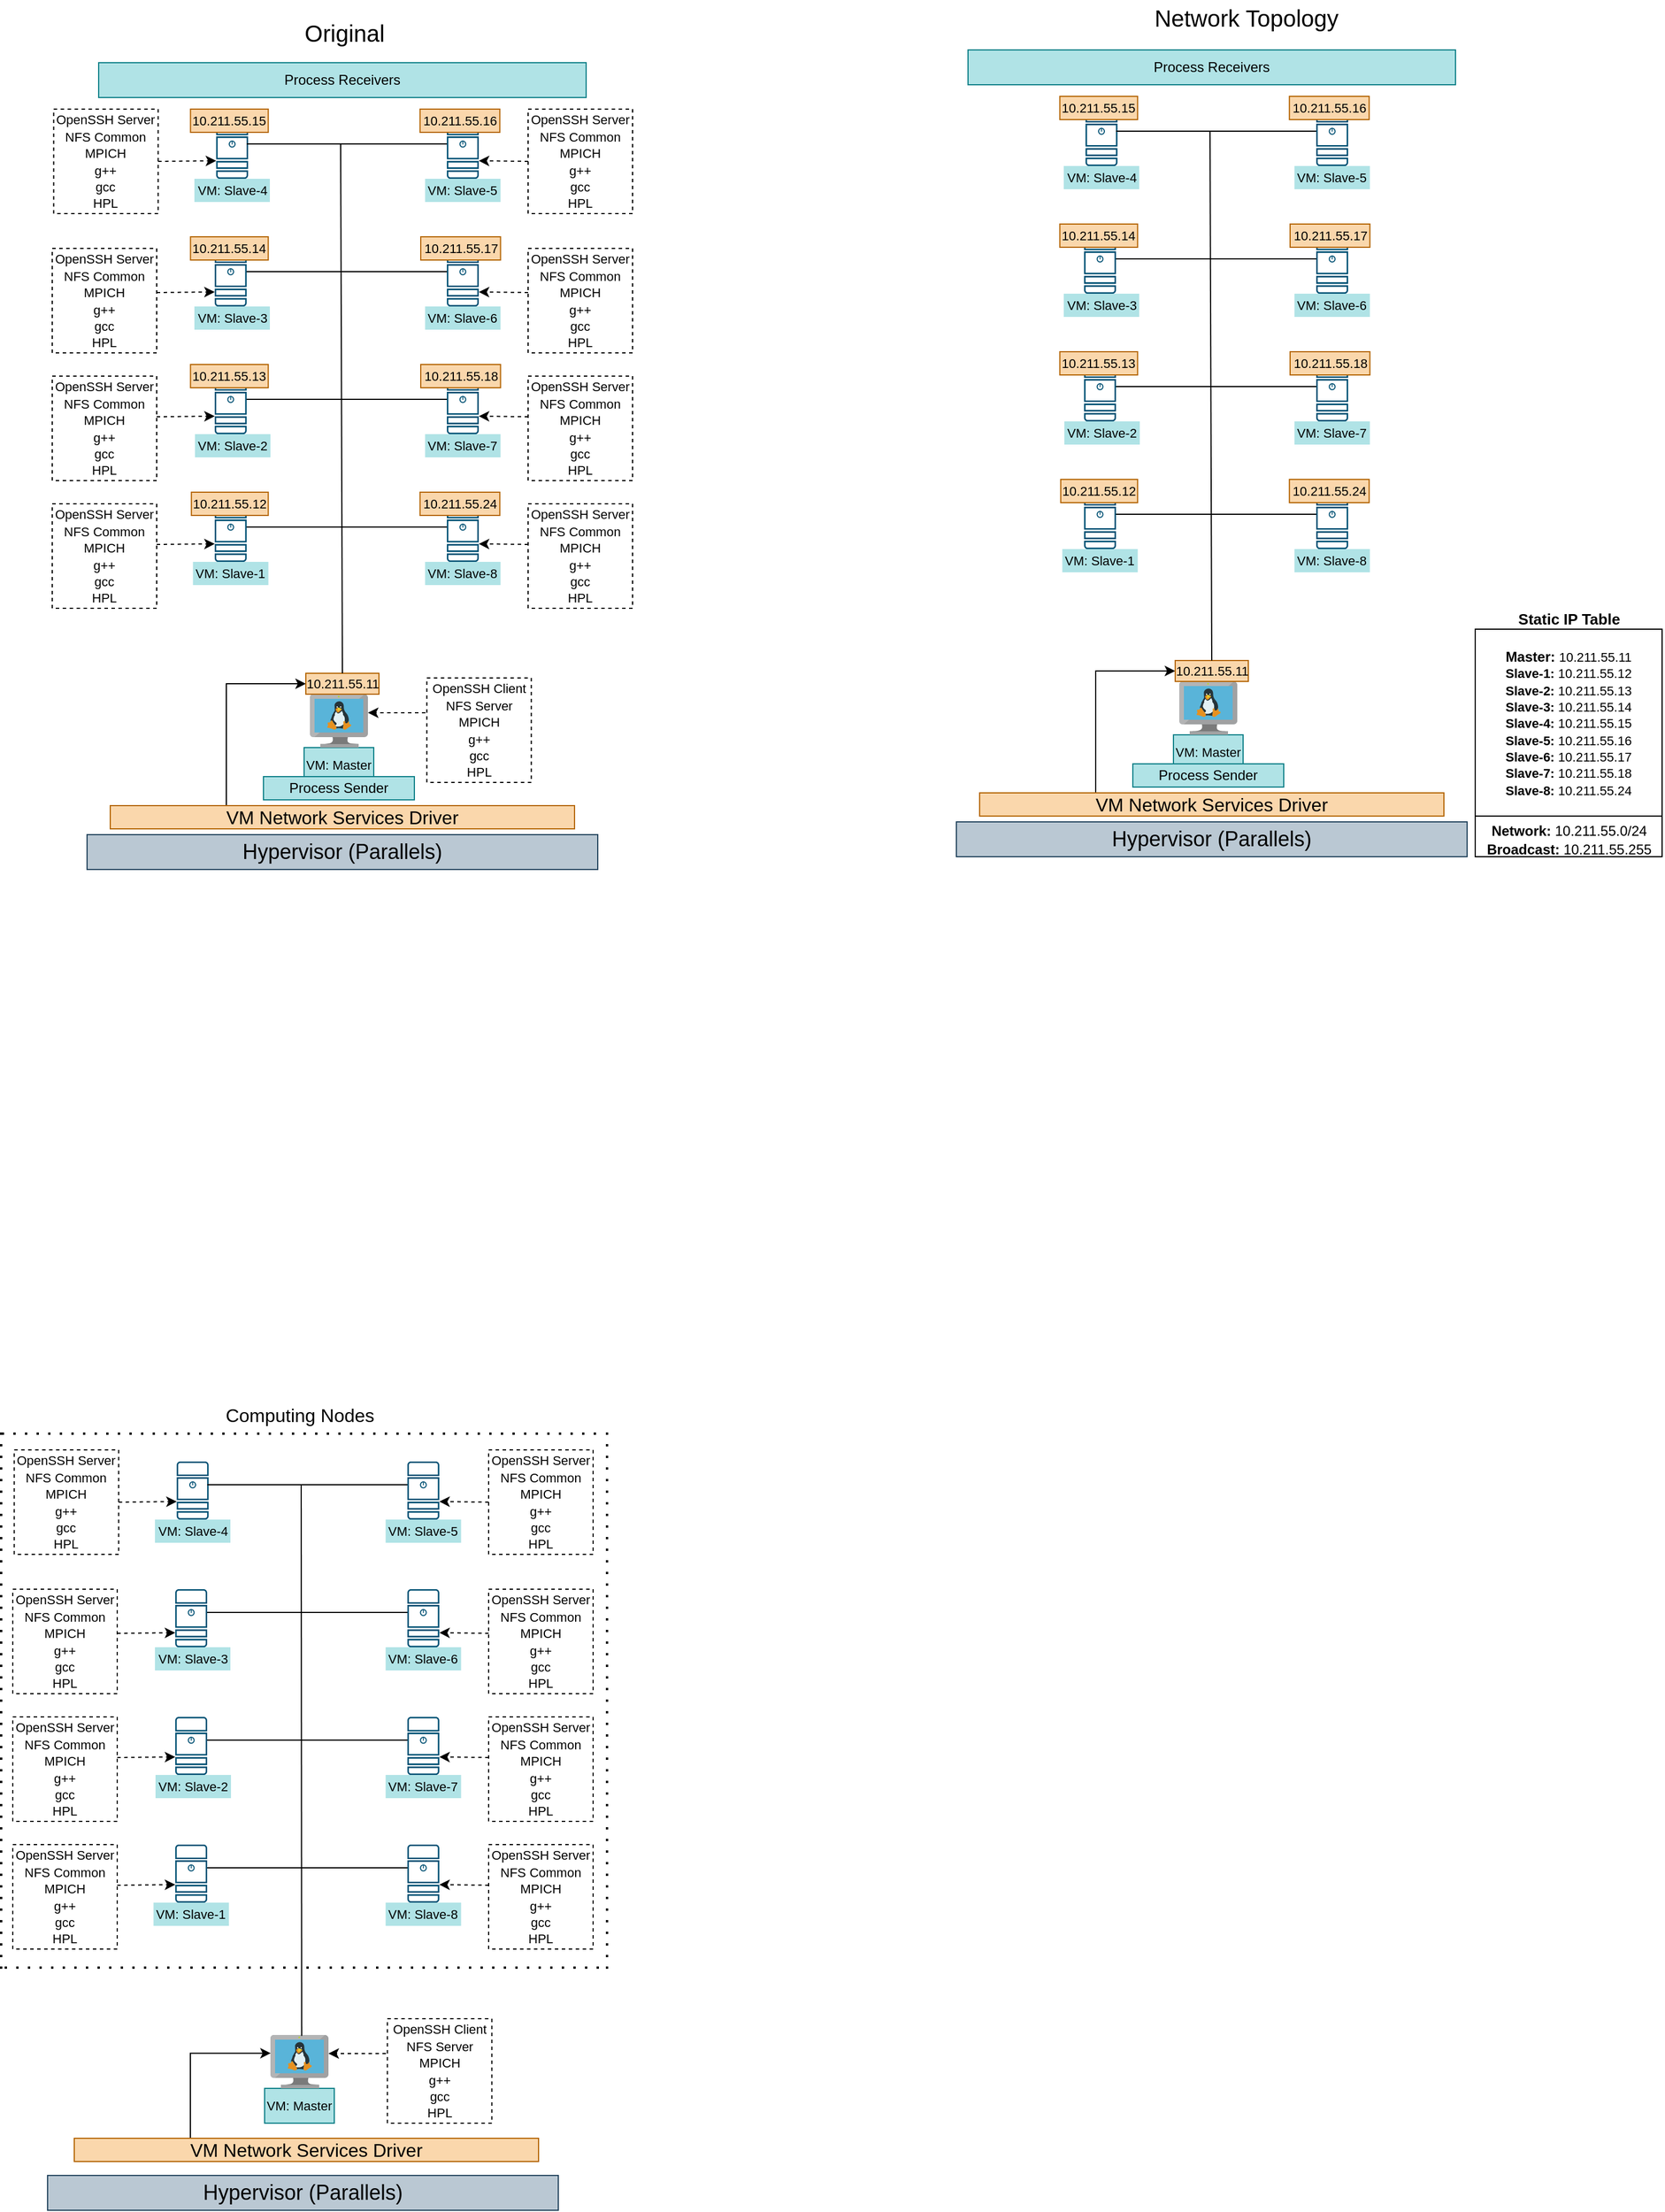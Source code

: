 <mxfile version="15.9.1" type="github">
  <diagram id="mYWKdIMTAd7vH1PwYsd7" name="Page-1">
    <mxGraphModel dx="458" dy="843" grid="0" gridSize="10" guides="1" tooltips="1" connect="1" arrows="1" fold="1" page="1" pageScale="1" pageWidth="827" pageHeight="1169" math="0" shadow="0">
      <root>
        <mxCell id="0" />
        <mxCell id="1" parent="0" />
        <mxCell id="PKGVwSyj7gQ8EyxbClpJ-2" value="" style="sketch=0;points=[[0.015,0.015,0],[0.985,0.015,0],[0.985,0.985,0],[0.015,0.985,0],[0.25,0,0],[0.5,0,0],[0.75,0,0],[1,0.25,0],[1,0.5,0],[1,0.75,0],[0.75,1,0],[0.5,1,0],[0.25,1,0],[0,0.75,0],[0,0.5,0],[0,0.25,0]];verticalLabelPosition=bottom;html=1;verticalAlign=top;aspect=fixed;align=center;pointerEvents=1;shape=mxgraph.cisco19.server;fillColor=#005073;strokeColor=none;" parent="1" vertex="1">
          <mxGeometry x="311" y="353" width="27.5" height="50" as="geometry" />
        </mxCell>
        <mxCell id="PKGVwSyj7gQ8EyxbClpJ-13" value="&lt;font style=&quot;font-size: 11px&quot;&gt;VM: Master&lt;/font&gt;" style="text;html=1;strokeColor=#0e8088;fillColor=#b0e3e6;align=center;verticalAlign=middle;whiteSpace=wrap;rounded=0;" parent="1" vertex="1">
          <mxGeometry x="388" y="673" width="60" height="30" as="geometry" />
        </mxCell>
        <mxCell id="PKGVwSyj7gQ8EyxbClpJ-15" value="&lt;font style=&quot;font-size: 11px&quot;&gt;OpenSSH Client&lt;br&gt;NFS Server&lt;br&gt;MPICH&lt;br&gt;g++&lt;br&gt;gcc&lt;br&gt;HPL&lt;br&gt;&lt;/font&gt;" style="whiteSpace=wrap;html=1;aspect=fixed;dashed=1;" parent="1" vertex="1">
          <mxGeometry x="493.75" y="613" width="90" height="90" as="geometry" />
        </mxCell>
        <mxCell id="PKGVwSyj7gQ8EyxbClpJ-16" value="&lt;font style=&quot;font-size: 11px&quot;&gt;OpenSSH Server&lt;br&gt;NFS Common&lt;br&gt;MPICH&lt;br&gt;g++&lt;br&gt;gcc&lt;br&gt;HPL&lt;br&gt;&lt;/font&gt;" style="whiteSpace=wrap;html=1;aspect=fixed;dashed=1;" parent="1" vertex="1">
          <mxGeometry x="171" y="353" width="90" height="90" as="geometry" />
        </mxCell>
        <mxCell id="PKGVwSyj7gQ8EyxbClpJ-17" value="VM: Slave-4" style="text;html=1;strokeColor=none;fillColor=#b0e3e6;align=center;verticalAlign=middle;whiteSpace=wrap;rounded=0;fontSize=11;strokeWidth=1;imageAspect=1;" parent="1" vertex="1">
          <mxGeometry x="293.5" y="183" width="65" height="20" as="geometry" />
        </mxCell>
        <mxCell id="PKGVwSyj7gQ8EyxbClpJ-18" value="" style="sketch=0;aspect=fixed;html=1;points=[];align=center;image;fontSize=12;image=img/lib/mscae/VM_Linux.svg;dashed=1;" parent="1" vertex="1">
          <mxGeometry x="393" y="627" width="50" height="46" as="geometry" />
        </mxCell>
        <mxCell id="PKGVwSyj7gQ8EyxbClpJ-32" value="" style="sketch=0;points=[[0.015,0.015,0],[0.985,0.015,0],[0.985,0.985,0],[0.015,0.985,0],[0.25,0,0],[0.5,0,0],[0.75,0,0],[1,0.25,0],[1,0.5,0],[1,0.75,0],[0.75,1,0],[0.5,1,0],[0.25,1,0],[0,0.75,0],[0,0.5,0],[0,0.25,0]];verticalLabelPosition=bottom;html=1;verticalAlign=top;aspect=fixed;align=center;pointerEvents=1;shape=mxgraph.cisco19.server;fillColor=#005073;strokeColor=none;" parent="1" vertex="1">
          <mxGeometry x="311" y="463" width="27.5" height="50" as="geometry" />
        </mxCell>
        <mxCell id="PKGVwSyj7gQ8EyxbClpJ-34" value="&lt;font style=&quot;font-size: 11px&quot;&gt;OpenSSH Server&lt;br&gt;NFS Common&lt;br&gt;MPICH&lt;br&gt;g++&lt;br&gt;gcc&lt;br&gt;HPL&lt;br&gt;&lt;/font&gt;" style="whiteSpace=wrap;html=1;aspect=fixed;dashed=1;" parent="1" vertex="1">
          <mxGeometry x="171" y="463" width="90" height="90" as="geometry" />
        </mxCell>
        <mxCell id="PKGVwSyj7gQ8EyxbClpJ-35" value="" style="sketch=0;points=[[0.015,0.015,0],[0.985,0.015,0],[0.985,0.985,0],[0.015,0.985,0],[0.25,0,0],[0.5,0,0],[0.75,0,0],[1,0.25,0],[1,0.5,0],[1,0.75,0],[0.75,1,0],[0.5,1,0],[0.25,1,0],[0,0.75,0],[0,0.5,0],[0,0.25,0]];verticalLabelPosition=bottom;html=1;verticalAlign=top;aspect=fixed;align=center;pointerEvents=1;shape=mxgraph.cisco19.server;fillColor=#005073;strokeColor=none;" parent="1" vertex="1">
          <mxGeometry x="311" y="243" width="27.5" height="50" as="geometry" />
        </mxCell>
        <mxCell id="PKGVwSyj7gQ8EyxbClpJ-37" value="&lt;font style=&quot;font-size: 11px&quot;&gt;OpenSSH Server&lt;br&gt;NFS Common&lt;br&gt;MPICH&lt;br&gt;g++&lt;br&gt;gcc&lt;br&gt;HPL&lt;br&gt;&lt;/font&gt;" style="whiteSpace=wrap;html=1;aspect=fixed;dashed=1;" parent="1" vertex="1">
          <mxGeometry x="171" y="243" width="90" height="90" as="geometry" />
        </mxCell>
        <mxCell id="PKGVwSyj7gQ8EyxbClpJ-41" value="" style="sketch=0;points=[[0.015,0.015,0],[0.985,0.015,0],[0.985,0.985,0],[0.015,0.985,0],[0.25,0,0],[0.5,0,0],[0.75,0,0],[1,0.25,0],[1,0.5,0],[1,0.75,0],[0.75,1,0],[0.5,1,0],[0.25,1,0],[0,0.75,0],[0,0.5,0],[0,0.25,0]];verticalLabelPosition=bottom;html=1;verticalAlign=top;aspect=fixed;align=center;pointerEvents=1;shape=mxgraph.cisco19.server;fillColor=#005073;strokeColor=none;" parent="1" vertex="1">
          <mxGeometry x="312.25" y="133" width="27.5" height="50" as="geometry" />
        </mxCell>
        <mxCell id="PKGVwSyj7gQ8EyxbClpJ-43" value="&lt;font style=&quot;font-size: 11px&quot;&gt;OpenSSH Server&lt;br&gt;NFS Common&lt;br&gt;MPICH&lt;br&gt;g++&lt;br&gt;gcc&lt;br&gt;HPL&lt;br&gt;&lt;/font&gt;" style="whiteSpace=wrap;html=1;aspect=fixed;dashed=1;" parent="1" vertex="1">
          <mxGeometry x="172.25" y="123" width="90" height="90" as="geometry" />
        </mxCell>
        <mxCell id="PKGVwSyj7gQ8EyxbClpJ-44" value="" style="sketch=0;points=[[0.015,0.015,0],[0.985,0.015,0],[0.985,0.985,0],[0.015,0.985,0],[0.25,0,0],[0.5,0,0],[0.75,0,0],[1,0.25,0],[1,0.5,0],[1,0.75,0],[0.75,1,0],[0.5,1,0],[0.25,1,0],[0,0.75,0],[0,0.5,0],[0,0.25,0]];verticalLabelPosition=bottom;html=1;verticalAlign=top;aspect=fixed;align=center;pointerEvents=1;shape=mxgraph.cisco19.server;fillColor=#005073;strokeColor=none;" parent="1" vertex="1">
          <mxGeometry x="511" y="133" width="27.5" height="50" as="geometry" />
        </mxCell>
        <mxCell id="PKGVwSyj7gQ8EyxbClpJ-46" value="&lt;font style=&quot;font-size: 11px&quot;&gt;OpenSSH Server&lt;br&gt;NFS Common&lt;br&gt;MPICH&lt;br&gt;g++&lt;br&gt;gcc&lt;br&gt;HPL&lt;br&gt;&lt;/font&gt;" style="whiteSpace=wrap;html=1;aspect=fixed;dashed=1;" parent="1" vertex="1">
          <mxGeometry x="581" y="123" width="90" height="90" as="geometry" />
        </mxCell>
        <mxCell id="PKGVwSyj7gQ8EyxbClpJ-49" value="&lt;font style=&quot;font-size: 18px&quot;&gt;Hypervisor (Parallels)&lt;/font&gt;" style="rounded=0;whiteSpace=wrap;html=1;fontSize=11;fillColor=#bac8d3;strokeColor=#23445d;" parent="1" vertex="1">
          <mxGeometry x="201" y="748" width="440" height="30" as="geometry" />
        </mxCell>
        <mxCell id="PKGVwSyj7gQ8EyxbClpJ-115" style="edgeStyle=orthogonalEdgeStyle;rounded=0;orthogonalLoop=1;jettySize=auto;html=1;exitX=0;exitY=0.5;exitDx=0;exitDy=0;entryX=0.25;entryY=0;entryDx=0;entryDy=0;fontSize=12;startArrow=classic;startFill=1;endArrow=none;endFill=0;" parent="1" source="PKGVwSyj7gQ8EyxbClpJ-70" target="PKGVwSyj7gQ8EyxbClpJ-50" edge="1">
          <mxGeometry relative="1" as="geometry">
            <Array as="points">
              <mxPoint x="321.5" y="618" />
            </Array>
          </mxGeometry>
        </mxCell>
        <mxCell id="PKGVwSyj7gQ8EyxbClpJ-50" value="&lt;font style=&quot;font-size: 16px&quot;&gt;VM Network Services Driver&lt;/font&gt;" style="rounded=0;whiteSpace=wrap;html=1;fontSize=18;fillColor=#fad7ac;strokeColor=#b46504;" parent="1" vertex="1">
          <mxGeometry x="221" y="723" width="400" height="20" as="geometry" />
        </mxCell>
        <mxCell id="PKGVwSyj7gQ8EyxbClpJ-54" value="" style="sketch=0;points=[[0.015,0.015,0],[0.985,0.015,0],[0.985,0.985,0],[0.015,0.985,0],[0.25,0,0],[0.5,0,0],[0.75,0,0],[1,0.25,0],[1,0.5,0],[1,0.75,0],[0.75,1,0],[0.5,1,0],[0.25,1,0],[0,0.75,0],[0,0.5,0],[0,0.25,0]];verticalLabelPosition=bottom;html=1;verticalAlign=top;aspect=fixed;align=center;pointerEvents=1;shape=mxgraph.cisco19.server;fillColor=#005073;strokeColor=none;" parent="1" vertex="1">
          <mxGeometry x="511" y="243" width="27.5" height="50" as="geometry" />
        </mxCell>
        <mxCell id="PKGVwSyj7gQ8EyxbClpJ-56" value="&lt;font style=&quot;font-size: 11px&quot;&gt;OpenSSH Server&lt;br&gt;NFS Common&lt;br&gt;MPICH&lt;br&gt;g++&lt;br&gt;gcc&lt;br&gt;HPL&lt;br&gt;&lt;/font&gt;" style="whiteSpace=wrap;html=1;aspect=fixed;dashed=1;" parent="1" vertex="1">
          <mxGeometry x="581" y="243" width="90" height="90" as="geometry" />
        </mxCell>
        <mxCell id="PKGVwSyj7gQ8EyxbClpJ-57" value="" style="sketch=0;points=[[0.015,0.015,0],[0.985,0.015,0],[0.985,0.985,0],[0.015,0.985,0],[0.25,0,0],[0.5,0,0],[0.75,0,0],[1,0.25,0],[1,0.5,0],[1,0.75,0],[0.75,1,0],[0.5,1,0],[0.25,1,0],[0,0.75,0],[0,0.5,0],[0,0.25,0]];verticalLabelPosition=bottom;html=1;verticalAlign=top;aspect=fixed;align=center;pointerEvents=1;shape=mxgraph.cisco19.server;fillColor=#005073;strokeColor=none;" parent="1" vertex="1">
          <mxGeometry x="511" y="353" width="27.5" height="50" as="geometry" />
        </mxCell>
        <mxCell id="PKGVwSyj7gQ8EyxbClpJ-59" value="&lt;font style=&quot;font-size: 11px&quot;&gt;OpenSSH Server&lt;br&gt;NFS Common&lt;br&gt;MPICH&lt;br&gt;g++&lt;br&gt;gcc&lt;br&gt;HPL&lt;br&gt;&lt;/font&gt;" style="whiteSpace=wrap;html=1;aspect=fixed;dashed=1;" parent="1" vertex="1">
          <mxGeometry x="581" y="353" width="90" height="90" as="geometry" />
        </mxCell>
        <mxCell id="PKGVwSyj7gQ8EyxbClpJ-60" value="" style="sketch=0;points=[[0.015,0.015,0],[0.985,0.015,0],[0.985,0.985,0],[0.015,0.985,0],[0.25,0,0],[0.5,0,0],[0.75,0,0],[1,0.25,0],[1,0.5,0],[1,0.75,0],[0.75,1,0],[0.5,1,0],[0.25,1,0],[0,0.75,0],[0,0.5,0],[0,0.25,0]];verticalLabelPosition=bottom;html=1;verticalAlign=top;aspect=fixed;align=center;pointerEvents=1;shape=mxgraph.cisco19.server;fillColor=#005073;strokeColor=none;" parent="1" vertex="1">
          <mxGeometry x="511" y="463" width="27.5" height="50" as="geometry" />
        </mxCell>
        <mxCell id="PKGVwSyj7gQ8EyxbClpJ-62" value="&lt;font style=&quot;font-size: 11px&quot;&gt;OpenSSH Server&lt;br&gt;NFS Common&lt;br&gt;MPICH&lt;br&gt;g++&lt;br&gt;gcc&lt;br&gt;HPL&lt;br&gt;&lt;/font&gt;" style="whiteSpace=wrap;html=1;aspect=fixed;dashed=1;" parent="1" vertex="1">
          <mxGeometry x="581" y="463" width="90" height="90" as="geometry" />
        </mxCell>
        <mxCell id="PKGVwSyj7gQ8EyxbClpJ-63" value="VM: Slave-3" style="text;html=1;strokeColor=none;fillColor=#b0e3e6;align=center;verticalAlign=middle;whiteSpace=wrap;rounded=0;fontSize=11;" parent="1" vertex="1">
          <mxGeometry x="293.5" y="293" width="65" height="20" as="geometry" />
        </mxCell>
        <mxCell id="PKGVwSyj7gQ8EyxbClpJ-64" value="VM: Slave-2" style="text;html=1;strokeColor=none;fillColor=#b0e3e6;align=center;verticalAlign=middle;whiteSpace=wrap;rounded=0;dashed=1;fontSize=11;" parent="1" vertex="1">
          <mxGeometry x="294" y="403" width="65" height="20" as="geometry" />
        </mxCell>
        <mxCell id="PKGVwSyj7gQ8EyxbClpJ-65" value="VM: Slave-1" style="text;html=1;strokeColor=none;fillColor=#b0e3e6;align=center;verticalAlign=middle;whiteSpace=wrap;rounded=0;dashed=1;fontSize=11;" parent="1" vertex="1">
          <mxGeometry x="292.25" y="513" width="65" height="20" as="geometry" />
        </mxCell>
        <mxCell id="PKGVwSyj7gQ8EyxbClpJ-66" value="VM: Slave-5" style="text;html=1;strokeColor=none;fillColor=#b0e3e6;align=center;verticalAlign=middle;whiteSpace=wrap;rounded=0;dashed=1;fontSize=11;" parent="1" vertex="1">
          <mxGeometry x="492.25" y="183" width="65" height="20" as="geometry" />
        </mxCell>
        <mxCell id="PKGVwSyj7gQ8EyxbClpJ-67" value="VM: Slave-6" style="text;html=1;strokeColor=none;fillColor=#b0e3e6;align=center;verticalAlign=middle;whiteSpace=wrap;rounded=0;dashed=1;fontSize=11;" parent="1" vertex="1">
          <mxGeometry x="492.25" y="293" width="65" height="20" as="geometry" />
        </mxCell>
        <mxCell id="PKGVwSyj7gQ8EyxbClpJ-68" value="VM: Slave-7" style="text;html=1;strokeColor=none;fillColor=#b0e3e6;align=center;verticalAlign=middle;whiteSpace=wrap;rounded=0;dashed=1;fontSize=11;" parent="1" vertex="1">
          <mxGeometry x="492.25" y="403" width="65" height="20" as="geometry" />
        </mxCell>
        <mxCell id="PKGVwSyj7gQ8EyxbClpJ-69" value="VM: Slave-8" style="text;html=1;strokeColor=none;fillColor=#b0e3e6;align=center;verticalAlign=middle;whiteSpace=wrap;rounded=0;dashed=1;fontSize=11;" parent="1" vertex="1">
          <mxGeometry x="492.25" y="513" width="65" height="20" as="geometry" />
        </mxCell>
        <mxCell id="PKGVwSyj7gQ8EyxbClpJ-70" value="10.211.55.11" style="text;html=1;strokeColor=#b46504;fillColor=#fad7ac;align=center;verticalAlign=middle;whiteSpace=wrap;rounded=0;fontSize=11;" parent="1" vertex="1">
          <mxGeometry x="389.5" y="609" width="63" height="18" as="geometry" />
        </mxCell>
        <mxCell id="PKGVwSyj7gQ8EyxbClpJ-72" value="10.211.55.12" style="text;html=1;strokeColor=#b46504;fillColor=#fad7ac;align=center;verticalAlign=middle;whiteSpace=wrap;rounded=0;fontSize=11;" parent="1" vertex="1">
          <mxGeometry x="290.88" y="453" width="66.25" height="20" as="geometry" />
        </mxCell>
        <mxCell id="PKGVwSyj7gQ8EyxbClpJ-73" value="10.211.55.13" style="text;html=1;strokeColor=#b46504;fillColor=#fad7ac;align=center;verticalAlign=middle;whiteSpace=wrap;rounded=0;fontSize=11;" parent="1" vertex="1">
          <mxGeometry x="290.13" y="343" width="67" height="20" as="geometry" />
        </mxCell>
        <mxCell id="PKGVwSyj7gQ8EyxbClpJ-74" value="10.211.55.14" style="text;html=1;strokeColor=#b46504;fillColor=#fad7ac;align=center;verticalAlign=middle;whiteSpace=wrap;rounded=0;fontSize=11;" parent="1" vertex="1">
          <mxGeometry x="290.13" y="233" width="67" height="20" as="geometry" />
        </mxCell>
        <mxCell id="PKGVwSyj7gQ8EyxbClpJ-75" value="10.211.55.15" style="text;html=1;strokeColor=#b46504;fillColor=#fad7ac;align=center;verticalAlign=middle;whiteSpace=wrap;rounded=0;fontSize=11;" parent="1" vertex="1">
          <mxGeometry x="290.13" y="123" width="67" height="20" as="geometry" />
        </mxCell>
        <mxCell id="PKGVwSyj7gQ8EyxbClpJ-76" value="10.211.55.16" style="text;html=1;strokeColor=#b46504;fillColor=#fad7ac;align=center;verticalAlign=middle;whiteSpace=wrap;rounded=0;fontSize=11;" parent="1" vertex="1">
          <mxGeometry x="487.88" y="123" width="68.75" height="20" as="geometry" />
        </mxCell>
        <mxCell id="PKGVwSyj7gQ8EyxbClpJ-77" value="10.211.55.17" style="text;html=1;strokeColor=#b46504;fillColor=#fad7ac;align=center;verticalAlign=middle;whiteSpace=wrap;rounded=0;fontSize=11;" parent="1" vertex="1">
          <mxGeometry x="488.5" y="233" width="68.75" height="20" as="geometry" />
        </mxCell>
        <mxCell id="PKGVwSyj7gQ8EyxbClpJ-78" value="10.211.55.18" style="text;html=1;strokeColor=#b46504;fillColor=#fad7ac;align=center;verticalAlign=middle;whiteSpace=wrap;rounded=0;fontSize=11;" parent="1" vertex="1">
          <mxGeometry x="488.5" y="343" width="68.75" height="20" as="geometry" />
        </mxCell>
        <mxCell id="PKGVwSyj7gQ8EyxbClpJ-79" value="10.211.55.24" style="text;html=1;strokeColor=#b46504;fillColor=#fad7ac;align=center;verticalAlign=middle;whiteSpace=wrap;rounded=0;fontSize=11;" parent="1" vertex="1">
          <mxGeometry x="487.88" y="453" width="68.75" height="20" as="geometry" />
        </mxCell>
        <mxCell id="PKGVwSyj7gQ8EyxbClpJ-80" value="" style="endArrow=none;html=1;rounded=0;fontSize=11;exitX=0.5;exitY=0;exitDx=0;exitDy=0;" parent="1" source="PKGVwSyj7gQ8EyxbClpJ-70" edge="1">
          <mxGeometry width="50" height="50" relative="1" as="geometry">
            <mxPoint x="419.5" y="603" as="sourcePoint" />
            <mxPoint x="419.5" y="153" as="targetPoint" />
          </mxGeometry>
        </mxCell>
        <mxCell id="PKGVwSyj7gQ8EyxbClpJ-83" style="edgeStyle=orthogonalEdgeStyle;rounded=0;orthogonalLoop=1;jettySize=auto;html=1;exitX=0;exitY=0.5;exitDx=0;exitDy=0;exitPerimeter=0;fontSize=11;entryX=1;entryY=0.5;entryDx=0;entryDy=0;entryPerimeter=0;endArrow=none;endFill=0;" parent="1" edge="1">
          <mxGeometry relative="1" as="geometry">
            <mxPoint x="338.5" y="263" as="targetPoint" />
            <mxPoint x="511" y="263" as="sourcePoint" />
          </mxGeometry>
        </mxCell>
        <mxCell id="PKGVwSyj7gQ8EyxbClpJ-84" style="edgeStyle=orthogonalEdgeStyle;rounded=0;orthogonalLoop=1;jettySize=auto;html=1;exitX=0;exitY=0.5;exitDx=0;exitDy=0;exitPerimeter=0;fontSize=11;entryX=1;entryY=0.5;entryDx=0;entryDy=0;entryPerimeter=0;endArrow=none;endFill=0;" parent="1" edge="1">
          <mxGeometry relative="1" as="geometry">
            <mxPoint x="338.5" y="153" as="targetPoint" />
            <mxPoint x="511" y="153" as="sourcePoint" />
          </mxGeometry>
        </mxCell>
        <mxCell id="PKGVwSyj7gQ8EyxbClpJ-85" style="edgeStyle=orthogonalEdgeStyle;rounded=0;orthogonalLoop=1;jettySize=auto;html=1;exitX=0;exitY=0.5;exitDx=0;exitDy=0;exitPerimeter=0;fontSize=11;entryX=1;entryY=0.5;entryDx=0;entryDy=0;entryPerimeter=0;endArrow=none;endFill=0;" parent="1" edge="1">
          <mxGeometry relative="1" as="geometry">
            <mxPoint x="338.5" y="373" as="targetPoint" />
            <mxPoint x="511" y="373" as="sourcePoint" />
          </mxGeometry>
        </mxCell>
        <mxCell id="PKGVwSyj7gQ8EyxbClpJ-86" style="edgeStyle=orthogonalEdgeStyle;rounded=0;orthogonalLoop=1;jettySize=auto;html=1;exitX=0;exitY=0.5;exitDx=0;exitDy=0;exitPerimeter=0;fontSize=11;entryX=1;entryY=0.5;entryDx=0;entryDy=0;entryPerimeter=0;endArrow=none;endFill=0;" parent="1" edge="1">
          <mxGeometry relative="1" as="geometry">
            <mxPoint x="338.5" y="483" as="targetPoint" />
            <mxPoint x="511" y="483" as="sourcePoint" />
          </mxGeometry>
        </mxCell>
        <mxCell id="PKGVwSyj7gQ8EyxbClpJ-88" value="&lt;font style=&quot;font-size: 12px&quot;&gt;Process Receivers&lt;/font&gt;" style="rounded=0;whiteSpace=wrap;html=1;fontSize=11;fillColor=#b0e3e6;strokeColor=#0e8088;" parent="1" vertex="1">
          <mxGeometry x="211" y="83" width="420" height="30" as="geometry" />
        </mxCell>
        <mxCell id="PKGVwSyj7gQ8EyxbClpJ-96" value="" style="endArrow=classic;html=1;rounded=0;fontSize=12;entryX=0;entryY=0.75;entryDx=0;entryDy=0;entryPerimeter=0;dashed=1;" parent="1" target="PKGVwSyj7gQ8EyxbClpJ-35" edge="1">
          <mxGeometry width="50" height="50" relative="1" as="geometry">
            <mxPoint x="261" y="281" as="sourcePoint" />
            <mxPoint x="278" y="253" as="targetPoint" />
          </mxGeometry>
        </mxCell>
        <mxCell id="PKGVwSyj7gQ8EyxbClpJ-98" value="" style="endArrow=classic;html=1;rounded=0;fontSize=12;entryX=0;entryY=0.75;entryDx=0;entryDy=0;entryPerimeter=0;dashed=1;" parent="1" edge="1">
          <mxGeometry width="50" height="50" relative="1" as="geometry">
            <mxPoint x="262.25" y="168" as="sourcePoint" />
            <mxPoint x="312.25" y="167.5" as="targetPoint" />
          </mxGeometry>
        </mxCell>
        <mxCell id="PKGVwSyj7gQ8EyxbClpJ-99" value="" style="endArrow=classic;html=1;rounded=0;fontSize=12;entryX=0;entryY=0.75;entryDx=0;entryDy=0;entryPerimeter=0;dashed=1;" parent="1" edge="1">
          <mxGeometry width="50" height="50" relative="1" as="geometry">
            <mxPoint x="261" y="388" as="sourcePoint" />
            <mxPoint x="311" y="387.5" as="targetPoint" />
          </mxGeometry>
        </mxCell>
        <mxCell id="PKGVwSyj7gQ8EyxbClpJ-101" value="" style="endArrow=classic;html=1;rounded=0;fontSize=12;entryX=0;entryY=0.75;entryDx=0;entryDy=0;entryPerimeter=0;dashed=1;" parent="1" edge="1">
          <mxGeometry width="50" height="50" relative="1" as="geometry">
            <mxPoint x="261" y="498" as="sourcePoint" />
            <mxPoint x="311" y="497.5" as="targetPoint" />
          </mxGeometry>
        </mxCell>
        <mxCell id="PKGVwSyj7gQ8EyxbClpJ-102" value="" style="endArrow=classic;html=1;rounded=0;fontSize=12;entryX=0;entryY=0.75;entryDx=0;entryDy=0;entryPerimeter=0;dashed=1;" parent="1" edge="1">
          <mxGeometry width="50" height="50" relative="1" as="geometry">
            <mxPoint x="581" y="168" as="sourcePoint" />
            <mxPoint x="538.5" y="167.5" as="targetPoint" />
          </mxGeometry>
        </mxCell>
        <mxCell id="PKGVwSyj7gQ8EyxbClpJ-105" value="" style="endArrow=classic;html=1;rounded=0;fontSize=12;entryX=1;entryY=0.75;entryDx=0;entryDy=0;entryPerimeter=0;dashed=1;" parent="1" target="PKGVwSyj7gQ8EyxbClpJ-54" edge="1">
          <mxGeometry width="50" height="50" relative="1" as="geometry">
            <mxPoint x="581" y="281" as="sourcePoint" />
            <mxPoint x="548.5" y="177.5" as="targetPoint" />
          </mxGeometry>
        </mxCell>
        <mxCell id="PKGVwSyj7gQ8EyxbClpJ-108" value="" style="endArrow=classic;html=1;rounded=0;fontSize=12;entryX=1;entryY=0.75;entryDx=0;entryDy=0;entryPerimeter=0;dashed=1;" parent="1" edge="1">
          <mxGeometry width="50" height="50" relative="1" as="geometry">
            <mxPoint x="581" y="388" as="sourcePoint" />
            <mxPoint x="538.5" y="387.5" as="targetPoint" />
          </mxGeometry>
        </mxCell>
        <mxCell id="PKGVwSyj7gQ8EyxbClpJ-109" value="" style="endArrow=classic;html=1;rounded=0;fontSize=12;entryX=1;entryY=0.75;entryDx=0;entryDy=0;entryPerimeter=0;dashed=1;" parent="1" edge="1">
          <mxGeometry width="50" height="50" relative="1" as="geometry">
            <mxPoint x="581" y="498" as="sourcePoint" />
            <mxPoint x="538.5" y="497.5" as="targetPoint" />
          </mxGeometry>
        </mxCell>
        <mxCell id="PKGVwSyj7gQ8EyxbClpJ-110" value="&lt;font style=&quot;font-size: 12px&quot;&gt;Process Sender&lt;/font&gt;" style="rounded=0;whiteSpace=wrap;html=1;fontSize=11;fillColor=#b0e3e6;strokeColor=#0e8088;" parent="1" vertex="1">
          <mxGeometry x="353" y="698" width="130" height="20" as="geometry" />
        </mxCell>
        <mxCell id="PKGVwSyj7gQ8EyxbClpJ-113" value="" style="endArrow=classic;html=1;rounded=0;fontSize=12;entryX=1;entryY=0.75;entryDx=0;entryDy=0;entryPerimeter=0;dashed=1;" parent="1" edge="1">
          <mxGeometry width="50" height="50" relative="1" as="geometry">
            <mxPoint x="492.5" y="643" as="sourcePoint" />
            <mxPoint x="443" y="643" as="targetPoint" />
          </mxGeometry>
        </mxCell>
        <mxCell id="Xn8g_Ys3vnMSY6wlExlU-1" value="" style="sketch=0;points=[[0.015,0.015,0],[0.985,0.015,0],[0.985,0.985,0],[0.015,0.985,0],[0.25,0,0],[0.5,0,0],[0.75,0,0],[1,0.25,0],[1,0.5,0],[1,0.75,0],[0.75,1,0],[0.5,1,0],[0.25,1,0],[0,0.75,0],[0,0.5,0],[0,0.25,0]];verticalLabelPosition=bottom;html=1;verticalAlign=top;aspect=fixed;align=center;pointerEvents=1;shape=mxgraph.cisco19.server;fillColor=#005073;strokeColor=none;" vertex="1" parent="1">
          <mxGeometry x="1060" y="342" width="27.5" height="50" as="geometry" />
        </mxCell>
        <mxCell id="Xn8g_Ys3vnMSY6wlExlU-2" value="&lt;font style=&quot;font-size: 11px&quot;&gt;VM: Master&lt;/font&gt;" style="text;html=1;strokeColor=#0e8088;fillColor=#b0e3e6;align=center;verticalAlign=middle;whiteSpace=wrap;rounded=0;" vertex="1" parent="1">
          <mxGeometry x="1137" y="662" width="60" height="30" as="geometry" />
        </mxCell>
        <mxCell id="Xn8g_Ys3vnMSY6wlExlU-5" value="VM: Slave-4" style="text;html=1;strokeColor=none;fillColor=#b0e3e6;align=center;verticalAlign=middle;whiteSpace=wrap;rounded=0;fontSize=11;strokeWidth=1;imageAspect=1;" vertex="1" parent="1">
          <mxGeometry x="1042.5" y="172" width="65" height="20" as="geometry" />
        </mxCell>
        <mxCell id="Xn8g_Ys3vnMSY6wlExlU-6" value="" style="sketch=0;aspect=fixed;html=1;points=[];align=center;image;fontSize=12;image=img/lib/mscae/VM_Linux.svg;dashed=1;" vertex="1" parent="1">
          <mxGeometry x="1142" y="616" width="50" height="46" as="geometry" />
        </mxCell>
        <mxCell id="Xn8g_Ys3vnMSY6wlExlU-7" value="" style="sketch=0;points=[[0.015,0.015,0],[0.985,0.015,0],[0.985,0.985,0],[0.015,0.985,0],[0.25,0,0],[0.5,0,0],[0.75,0,0],[1,0.25,0],[1,0.5,0],[1,0.75,0],[0.75,1,0],[0.5,1,0],[0.25,1,0],[0,0.75,0],[0,0.5,0],[0,0.25,0]];verticalLabelPosition=bottom;html=1;verticalAlign=top;aspect=fixed;align=center;pointerEvents=1;shape=mxgraph.cisco19.server;fillColor=#005073;strokeColor=none;" vertex="1" parent="1">
          <mxGeometry x="1060" y="452" width="27.5" height="50" as="geometry" />
        </mxCell>
        <mxCell id="Xn8g_Ys3vnMSY6wlExlU-9" value="" style="sketch=0;points=[[0.015,0.015,0],[0.985,0.015,0],[0.985,0.985,0],[0.015,0.985,0],[0.25,0,0],[0.5,0,0],[0.75,0,0],[1,0.25,0],[1,0.5,0],[1,0.75,0],[0.75,1,0],[0.5,1,0],[0.25,1,0],[0,0.75,0],[0,0.5,0],[0,0.25,0]];verticalLabelPosition=bottom;html=1;verticalAlign=top;aspect=fixed;align=center;pointerEvents=1;shape=mxgraph.cisco19.server;fillColor=#005073;strokeColor=none;" vertex="1" parent="1">
          <mxGeometry x="1060" y="232" width="27.5" height="50" as="geometry" />
        </mxCell>
        <mxCell id="Xn8g_Ys3vnMSY6wlExlU-11" value="" style="sketch=0;points=[[0.015,0.015,0],[0.985,0.015,0],[0.985,0.985,0],[0.015,0.985,0],[0.25,0,0],[0.5,0,0],[0.75,0,0],[1,0.25,0],[1,0.5,0],[1,0.75,0],[0.75,1,0],[0.5,1,0],[0.25,1,0],[0,0.75,0],[0,0.5,0],[0,0.25,0]];verticalLabelPosition=bottom;html=1;verticalAlign=top;aspect=fixed;align=center;pointerEvents=1;shape=mxgraph.cisco19.server;fillColor=#005073;strokeColor=none;" vertex="1" parent="1">
          <mxGeometry x="1061.25" y="122" width="27.5" height="50" as="geometry" />
        </mxCell>
        <mxCell id="Xn8g_Ys3vnMSY6wlExlU-13" value="" style="sketch=0;points=[[0.015,0.015,0],[0.985,0.015,0],[0.985,0.985,0],[0.015,0.985,0],[0.25,0,0],[0.5,0,0],[0.75,0,0],[1,0.25,0],[1,0.5,0],[1,0.75,0],[0.75,1,0],[0.5,1,0],[0.25,1,0],[0,0.75,0],[0,0.5,0],[0,0.25,0]];verticalLabelPosition=bottom;html=1;verticalAlign=top;aspect=fixed;align=center;pointerEvents=1;shape=mxgraph.cisco19.server;fillColor=#005073;strokeColor=none;" vertex="1" parent="1">
          <mxGeometry x="1260" y="122" width="27.5" height="50" as="geometry" />
        </mxCell>
        <mxCell id="Xn8g_Ys3vnMSY6wlExlU-15" value="&lt;font style=&quot;font-size: 18px&quot;&gt;Hypervisor (Parallels)&lt;/font&gt;" style="rounded=0;whiteSpace=wrap;html=1;fontSize=11;fillColor=#bac8d3;strokeColor=#23445d;" vertex="1" parent="1">
          <mxGeometry x="950" y="737" width="440" height="30" as="geometry" />
        </mxCell>
        <mxCell id="Xn8g_Ys3vnMSY6wlExlU-16" style="edgeStyle=orthogonalEdgeStyle;rounded=0;orthogonalLoop=1;jettySize=auto;html=1;exitX=0;exitY=0.5;exitDx=0;exitDy=0;entryX=0.25;entryY=0;entryDx=0;entryDy=0;fontSize=12;startArrow=classic;startFill=1;endArrow=none;endFill=0;" edge="1" parent="1" source="Xn8g_Ys3vnMSY6wlExlU-31" target="Xn8g_Ys3vnMSY6wlExlU-17">
          <mxGeometry relative="1" as="geometry">
            <Array as="points">
              <mxPoint x="1070.5" y="607" />
            </Array>
          </mxGeometry>
        </mxCell>
        <mxCell id="Xn8g_Ys3vnMSY6wlExlU-17" value="&lt;font style=&quot;font-size: 16px&quot;&gt;VM Network Services Driver&lt;/font&gt;" style="rounded=0;whiteSpace=wrap;html=1;fontSize=18;fillColor=#fad7ac;strokeColor=#b46504;" vertex="1" parent="1">
          <mxGeometry x="970" y="712" width="400" height="20" as="geometry" />
        </mxCell>
        <mxCell id="Xn8g_Ys3vnMSY6wlExlU-18" value="" style="sketch=0;points=[[0.015,0.015,0],[0.985,0.015,0],[0.985,0.985,0],[0.015,0.985,0],[0.25,0,0],[0.5,0,0],[0.75,0,0],[1,0.25,0],[1,0.5,0],[1,0.75,0],[0.75,1,0],[0.5,1,0],[0.25,1,0],[0,0.75,0],[0,0.5,0],[0,0.25,0]];verticalLabelPosition=bottom;html=1;verticalAlign=top;aspect=fixed;align=center;pointerEvents=1;shape=mxgraph.cisco19.server;fillColor=#005073;strokeColor=none;" vertex="1" parent="1">
          <mxGeometry x="1260" y="232" width="27.5" height="50" as="geometry" />
        </mxCell>
        <mxCell id="Xn8g_Ys3vnMSY6wlExlU-20" value="" style="sketch=0;points=[[0.015,0.015,0],[0.985,0.015,0],[0.985,0.985,0],[0.015,0.985,0],[0.25,0,0],[0.5,0,0],[0.75,0,0],[1,0.25,0],[1,0.5,0],[1,0.75,0],[0.75,1,0],[0.5,1,0],[0.25,1,0],[0,0.75,0],[0,0.5,0],[0,0.25,0]];verticalLabelPosition=bottom;html=1;verticalAlign=top;aspect=fixed;align=center;pointerEvents=1;shape=mxgraph.cisco19.server;fillColor=#005073;strokeColor=none;" vertex="1" parent="1">
          <mxGeometry x="1260" y="342" width="27.5" height="50" as="geometry" />
        </mxCell>
        <mxCell id="Xn8g_Ys3vnMSY6wlExlU-22" value="" style="sketch=0;points=[[0.015,0.015,0],[0.985,0.015,0],[0.985,0.985,0],[0.015,0.985,0],[0.25,0,0],[0.5,0,0],[0.75,0,0],[1,0.25,0],[1,0.5,0],[1,0.75,0],[0.75,1,0],[0.5,1,0],[0.25,1,0],[0,0.75,0],[0,0.5,0],[0,0.25,0]];verticalLabelPosition=bottom;html=1;verticalAlign=top;aspect=fixed;align=center;pointerEvents=1;shape=mxgraph.cisco19.server;fillColor=#005073;strokeColor=none;" vertex="1" parent="1">
          <mxGeometry x="1260" y="452" width="27.5" height="50" as="geometry" />
        </mxCell>
        <mxCell id="Xn8g_Ys3vnMSY6wlExlU-24" value="VM: Slave-3" style="text;html=1;strokeColor=none;fillColor=#b0e3e6;align=center;verticalAlign=middle;whiteSpace=wrap;rounded=0;fontSize=11;" vertex="1" parent="1">
          <mxGeometry x="1042.5" y="282" width="65" height="20" as="geometry" />
        </mxCell>
        <mxCell id="Xn8g_Ys3vnMSY6wlExlU-25" value="VM: Slave-2" style="text;html=1;strokeColor=none;fillColor=#b0e3e6;align=center;verticalAlign=middle;whiteSpace=wrap;rounded=0;dashed=1;fontSize=11;" vertex="1" parent="1">
          <mxGeometry x="1043" y="392" width="65" height="20" as="geometry" />
        </mxCell>
        <mxCell id="Xn8g_Ys3vnMSY6wlExlU-26" value="VM: Slave-1" style="text;html=1;strokeColor=none;fillColor=#b0e3e6;align=center;verticalAlign=middle;whiteSpace=wrap;rounded=0;dashed=1;fontSize=11;" vertex="1" parent="1">
          <mxGeometry x="1041.25" y="502" width="65" height="20" as="geometry" />
        </mxCell>
        <mxCell id="Xn8g_Ys3vnMSY6wlExlU-27" value="VM: Slave-5" style="text;html=1;strokeColor=none;fillColor=#b0e3e6;align=center;verticalAlign=middle;whiteSpace=wrap;rounded=0;dashed=1;fontSize=11;" vertex="1" parent="1">
          <mxGeometry x="1241.25" y="172" width="65" height="20" as="geometry" />
        </mxCell>
        <mxCell id="Xn8g_Ys3vnMSY6wlExlU-28" value="VM: Slave-6" style="text;html=1;strokeColor=none;fillColor=#b0e3e6;align=center;verticalAlign=middle;whiteSpace=wrap;rounded=0;dashed=1;fontSize=11;" vertex="1" parent="1">
          <mxGeometry x="1241.25" y="282" width="65" height="20" as="geometry" />
        </mxCell>
        <mxCell id="Xn8g_Ys3vnMSY6wlExlU-29" value="VM: Slave-7" style="text;html=1;strokeColor=none;fillColor=#b0e3e6;align=center;verticalAlign=middle;whiteSpace=wrap;rounded=0;dashed=1;fontSize=11;" vertex="1" parent="1">
          <mxGeometry x="1241.25" y="392" width="65" height="20" as="geometry" />
        </mxCell>
        <mxCell id="Xn8g_Ys3vnMSY6wlExlU-30" value="VM: Slave-8" style="text;html=1;strokeColor=none;fillColor=#b0e3e6;align=center;verticalAlign=middle;whiteSpace=wrap;rounded=0;dashed=1;fontSize=11;" vertex="1" parent="1">
          <mxGeometry x="1241.25" y="502" width="65" height="20" as="geometry" />
        </mxCell>
        <mxCell id="Xn8g_Ys3vnMSY6wlExlU-31" value="10.211.55.11" style="text;html=1;strokeColor=#b46504;fillColor=#fad7ac;align=center;verticalAlign=middle;whiteSpace=wrap;rounded=0;fontSize=11;" vertex="1" parent="1">
          <mxGeometry x="1138.5" y="598" width="63" height="18" as="geometry" />
        </mxCell>
        <mxCell id="Xn8g_Ys3vnMSY6wlExlU-32" value="10.211.55.12" style="text;html=1;strokeColor=#b46504;fillColor=#fad7ac;align=center;verticalAlign=middle;whiteSpace=wrap;rounded=0;fontSize=11;" vertex="1" parent="1">
          <mxGeometry x="1039.88" y="442" width="66.25" height="20" as="geometry" />
        </mxCell>
        <mxCell id="Xn8g_Ys3vnMSY6wlExlU-33" value="10.211.55.13" style="text;html=1;strokeColor=#b46504;fillColor=#fad7ac;align=center;verticalAlign=middle;whiteSpace=wrap;rounded=0;fontSize=11;" vertex="1" parent="1">
          <mxGeometry x="1039.13" y="332" width="67" height="20" as="geometry" />
        </mxCell>
        <mxCell id="Xn8g_Ys3vnMSY6wlExlU-34" value="10.211.55.14" style="text;html=1;strokeColor=#b46504;fillColor=#fad7ac;align=center;verticalAlign=middle;whiteSpace=wrap;rounded=0;fontSize=11;" vertex="1" parent="1">
          <mxGeometry x="1039.13" y="222" width="67" height="20" as="geometry" />
        </mxCell>
        <mxCell id="Xn8g_Ys3vnMSY6wlExlU-35" value="10.211.55.15" style="text;html=1;strokeColor=#b46504;fillColor=#fad7ac;align=center;verticalAlign=middle;whiteSpace=wrap;rounded=0;fontSize=11;" vertex="1" parent="1">
          <mxGeometry x="1039.13" y="112" width="67" height="20" as="geometry" />
        </mxCell>
        <mxCell id="Xn8g_Ys3vnMSY6wlExlU-36" value="10.211.55.16" style="text;html=1;strokeColor=#b46504;fillColor=#fad7ac;align=center;verticalAlign=middle;whiteSpace=wrap;rounded=0;fontSize=11;" vertex="1" parent="1">
          <mxGeometry x="1236.88" y="112" width="68.75" height="20" as="geometry" />
        </mxCell>
        <mxCell id="Xn8g_Ys3vnMSY6wlExlU-37" value="10.211.55.17" style="text;html=1;strokeColor=#b46504;fillColor=#fad7ac;align=center;verticalAlign=middle;whiteSpace=wrap;rounded=0;fontSize=11;" vertex="1" parent="1">
          <mxGeometry x="1237.5" y="222" width="68.75" height="20" as="geometry" />
        </mxCell>
        <mxCell id="Xn8g_Ys3vnMSY6wlExlU-38" value="10.211.55.18" style="text;html=1;strokeColor=#b46504;fillColor=#fad7ac;align=center;verticalAlign=middle;whiteSpace=wrap;rounded=0;fontSize=11;" vertex="1" parent="1">
          <mxGeometry x="1237.5" y="332" width="68.75" height="20" as="geometry" />
        </mxCell>
        <mxCell id="Xn8g_Ys3vnMSY6wlExlU-39" value="10.211.55.24" style="text;html=1;strokeColor=#b46504;fillColor=#fad7ac;align=center;verticalAlign=middle;whiteSpace=wrap;rounded=0;fontSize=11;" vertex="1" parent="1">
          <mxGeometry x="1236.88" y="442" width="68.75" height="20" as="geometry" />
        </mxCell>
        <mxCell id="Xn8g_Ys3vnMSY6wlExlU-40" value="" style="endArrow=none;html=1;rounded=0;fontSize=11;exitX=0.5;exitY=0;exitDx=0;exitDy=0;" edge="1" parent="1" source="Xn8g_Ys3vnMSY6wlExlU-31">
          <mxGeometry width="50" height="50" relative="1" as="geometry">
            <mxPoint x="1168.5" y="592" as="sourcePoint" />
            <mxPoint x="1168.5" y="142" as="targetPoint" />
          </mxGeometry>
        </mxCell>
        <mxCell id="Xn8g_Ys3vnMSY6wlExlU-41" style="edgeStyle=orthogonalEdgeStyle;rounded=0;orthogonalLoop=1;jettySize=auto;html=1;exitX=0;exitY=0.5;exitDx=0;exitDy=0;exitPerimeter=0;fontSize=11;entryX=1;entryY=0.5;entryDx=0;entryDy=0;entryPerimeter=0;endArrow=none;endFill=0;" edge="1" parent="1">
          <mxGeometry relative="1" as="geometry">
            <mxPoint x="1087.5" y="252" as="targetPoint" />
            <mxPoint x="1260" y="252" as="sourcePoint" />
          </mxGeometry>
        </mxCell>
        <mxCell id="Xn8g_Ys3vnMSY6wlExlU-42" style="edgeStyle=orthogonalEdgeStyle;rounded=0;orthogonalLoop=1;jettySize=auto;html=1;exitX=0;exitY=0.5;exitDx=0;exitDy=0;exitPerimeter=0;fontSize=11;entryX=1;entryY=0.5;entryDx=0;entryDy=0;entryPerimeter=0;endArrow=none;endFill=0;" edge="1" parent="1">
          <mxGeometry relative="1" as="geometry">
            <mxPoint x="1087.5" y="142" as="targetPoint" />
            <mxPoint x="1260" y="142" as="sourcePoint" />
          </mxGeometry>
        </mxCell>
        <mxCell id="Xn8g_Ys3vnMSY6wlExlU-43" style="edgeStyle=orthogonalEdgeStyle;rounded=0;orthogonalLoop=1;jettySize=auto;html=1;exitX=0;exitY=0.5;exitDx=0;exitDy=0;exitPerimeter=0;fontSize=11;entryX=1;entryY=0.5;entryDx=0;entryDy=0;entryPerimeter=0;endArrow=none;endFill=0;" edge="1" parent="1">
          <mxGeometry relative="1" as="geometry">
            <mxPoint x="1087.5" y="362" as="targetPoint" />
            <mxPoint x="1260" y="362" as="sourcePoint" />
          </mxGeometry>
        </mxCell>
        <mxCell id="Xn8g_Ys3vnMSY6wlExlU-44" style="edgeStyle=orthogonalEdgeStyle;rounded=0;orthogonalLoop=1;jettySize=auto;html=1;exitX=0;exitY=0.5;exitDx=0;exitDy=0;exitPerimeter=0;fontSize=11;entryX=1;entryY=0.5;entryDx=0;entryDy=0;entryPerimeter=0;endArrow=none;endFill=0;" edge="1" parent="1">
          <mxGeometry relative="1" as="geometry">
            <mxPoint x="1087.5" y="472" as="targetPoint" />
            <mxPoint x="1260" y="472" as="sourcePoint" />
          </mxGeometry>
        </mxCell>
        <mxCell id="Xn8g_Ys3vnMSY6wlExlU-45" value="&lt;font style=&quot;font-size: 12px&quot;&gt;Process Receivers&lt;/font&gt;" style="rounded=0;whiteSpace=wrap;html=1;fontSize=11;fillColor=#b0e3e6;strokeColor=#0e8088;" vertex="1" parent="1">
          <mxGeometry x="960" y="72" width="420" height="30" as="geometry" />
        </mxCell>
        <mxCell id="Xn8g_Ys3vnMSY6wlExlU-54" value="&lt;font style=&quot;font-size: 12px&quot;&gt;Process Sender&lt;/font&gt;" style="rounded=0;whiteSpace=wrap;html=1;fontSize=11;fillColor=#b0e3e6;strokeColor=#0e8088;" vertex="1" parent="1">
          <mxGeometry x="1102" y="687" width="130" height="20" as="geometry" />
        </mxCell>
        <mxCell id="Xn8g_Ys3vnMSY6wlExlU-60" value="&lt;b&gt;Master:&amp;nbsp;&lt;/b&gt;&lt;span style=&quot;font-size: 11px&quot;&gt;10.211.55.11&lt;br&gt;&lt;b&gt;Slave-1:&lt;/b&gt;&amp;nbsp;&lt;/span&gt;&lt;span style=&quot;font-size: 11px&quot;&gt;10.211.55.12&lt;br&gt;&lt;/span&gt;&lt;span style=&quot;font-size: 11px&quot;&gt;&lt;b&gt;Slave-2:&lt;/b&gt;&amp;nbsp;&lt;/span&gt;&lt;span style=&quot;font-size: 11px&quot;&gt;10.211.55.13&lt;/span&gt;&lt;span style=&quot;font-size: 11px&quot;&gt;&lt;br&gt;&lt;/span&gt;&lt;span style=&quot;font-size: 11px&quot;&gt;&lt;b&gt;Slave-3:&lt;/b&gt;&amp;nbsp;&lt;/span&gt;&lt;span style=&quot;font-size: 11px&quot;&gt;10.211.55.14&lt;/span&gt;&lt;span style=&quot;font-size: 11px&quot;&gt;&lt;br&gt;&lt;/span&gt;&lt;span style=&quot;font-size: 11px&quot;&gt;&lt;b&gt;Slave-4:&lt;/b&gt;&amp;nbsp;&lt;/span&gt;&lt;span style=&quot;font-size: 11px&quot;&gt;10.211.55.15&lt;/span&gt;&lt;span style=&quot;font-size: 11px&quot;&gt;&lt;br&gt;&lt;/span&gt;&lt;span style=&quot;font-size: 11px&quot;&gt;&lt;b&gt;Slave-5:&lt;/b&gt;&amp;nbsp;&lt;/span&gt;&lt;span style=&quot;font-size: 11px&quot;&gt;10.211.55.16&lt;/span&gt;&lt;span style=&quot;font-size: 11px&quot;&gt;&lt;br&gt;&lt;/span&gt;&lt;span style=&quot;font-size: 11px&quot;&gt;&lt;b&gt;Slave-6:&lt;/b&gt;&amp;nbsp;&lt;/span&gt;&lt;span style=&quot;font-size: 11px&quot;&gt;10.211.55.17&lt;/span&gt;&lt;span style=&quot;font-size: 11px&quot;&gt;&lt;br&gt;&lt;/span&gt;&lt;span style=&quot;font-size: 11px&quot;&gt;&lt;b&gt;Slave-7:&lt;/b&gt;&amp;nbsp;&lt;/span&gt;&lt;span style=&quot;font-size: 11px&quot;&gt;10.211.55.18&lt;/span&gt;&lt;span style=&quot;font-size: 11px&quot;&gt;&lt;br&gt;&lt;/span&gt;&lt;span style=&quot;font-size: 11px&quot;&gt;&lt;b&gt;Slave-8:&lt;/b&gt;&amp;nbsp;&lt;/span&gt;&lt;span style=&quot;font-size: 11px&quot;&gt;10.211.55.24&lt;/span&gt;&lt;span style=&quot;font-size: 11px&quot;&gt;&lt;br&gt;&lt;/span&gt;" style="whiteSpace=wrap;html=1;aspect=fixed;rounded=0;fontSize=12;strokeColor=default;strokeWidth=1;fillColor=default;gradientColor=none;align=center;" vertex="1" parent="1">
          <mxGeometry x="1397" y="571" width="161" height="161" as="geometry" />
        </mxCell>
        <mxCell id="Xn8g_Ys3vnMSY6wlExlU-61" value="&lt;font style=&quot;font-size: 13px&quot;&gt;&lt;b&gt;Static IP Table&lt;/b&gt;&lt;/font&gt;" style="text;html=1;strokeColor=none;fillColor=none;align=center;verticalAlign=middle;whiteSpace=wrap;rounded=0;fontSize=12;" vertex="1" parent="1">
          <mxGeometry x="1430.75" y="552" width="93.5" height="19" as="geometry" />
        </mxCell>
        <mxCell id="Xn8g_Ys3vnMSY6wlExlU-62" value="&lt;b style=&quot;font-size: 12px&quot;&gt;Network:&amp;nbsp;&lt;/b&gt;&lt;span style=&quot;font-size: 12px&quot;&gt;10.211.55.0/24&lt;/span&gt;&lt;br style=&quot;font-size: 12px&quot;&gt;&lt;b style=&quot;font-size: 12px&quot;&gt;Broadcast:&lt;/b&gt;&lt;span style=&quot;font-size: 12px&quot;&gt;&amp;nbsp;10.211.55.255&lt;/span&gt;" style="text;html=1;strokeColor=none;fillColor=none;align=center;verticalAlign=middle;whiteSpace=wrap;rounded=0;fontSize=13;" vertex="1" parent="1">
          <mxGeometry x="1447.5" y="737" width="60" height="30" as="geometry" />
        </mxCell>
        <mxCell id="Xn8g_Ys3vnMSY6wlExlU-63" style="edgeStyle=orthogonalEdgeStyle;rounded=0;orthogonalLoop=1;jettySize=auto;html=1;exitX=0;exitY=1;exitDx=0;exitDy=0;entryX=1;entryY=1;entryDx=0;entryDy=0;fontSize=13;startArrow=none;startFill=0;endArrow=none;endFill=0;" edge="1" parent="1" source="Xn8g_Ys3vnMSY6wlExlU-60" target="Xn8g_Ys3vnMSY6wlExlU-60">
          <mxGeometry relative="1" as="geometry">
            <Array as="points">
              <mxPoint x="1397.5" y="767" />
              <mxPoint x="1558.5" y="767" />
            </Array>
          </mxGeometry>
        </mxCell>
        <mxCell id="Xn8g_Ys3vnMSY6wlExlU-64" value="" style="sketch=0;points=[[0.015,0.015,0],[0.985,0.015,0],[0.985,0.985,0],[0.015,0.985,0],[0.25,0,0],[0.5,0,0],[0.75,0,0],[1,0.25,0],[1,0.5,0],[1,0.75,0],[0.75,1,0],[0.5,1,0],[0.25,1,0],[0,0.75,0],[0,0.5,0],[0,0.25,0]];verticalLabelPosition=bottom;html=1;verticalAlign=top;aspect=fixed;align=center;pointerEvents=1;shape=mxgraph.cisco19.server;fillColor=#005073;strokeColor=none;" vertex="1" parent="1">
          <mxGeometry x="277" y="1508" width="27.5" height="50" as="geometry" />
        </mxCell>
        <mxCell id="Xn8g_Ys3vnMSY6wlExlU-65" value="&lt;font style=&quot;font-size: 11px&quot;&gt;VM: Master&lt;/font&gt;" style="text;html=1;strokeColor=#0e8088;fillColor=#b0e3e6;align=center;verticalAlign=middle;whiteSpace=wrap;rounded=0;" vertex="1" parent="1">
          <mxGeometry x="354" y="1828" width="60" height="30" as="geometry" />
        </mxCell>
        <mxCell id="Xn8g_Ys3vnMSY6wlExlU-66" value="&lt;font style=&quot;font-size: 11px&quot;&gt;OpenSSH Client&lt;br&gt;NFS Server&lt;br&gt;MPICH&lt;br&gt;g++&lt;br&gt;gcc&lt;br&gt;HPL&lt;br&gt;&lt;/font&gt;" style="whiteSpace=wrap;html=1;aspect=fixed;dashed=1;" vertex="1" parent="1">
          <mxGeometry x="459.75" y="1768" width="90" height="90" as="geometry" />
        </mxCell>
        <mxCell id="Xn8g_Ys3vnMSY6wlExlU-67" value="&lt;font style=&quot;font-size: 11px&quot;&gt;OpenSSH Server&lt;br&gt;NFS Common&lt;br&gt;MPICH&lt;br&gt;g++&lt;br&gt;gcc&lt;br&gt;HPL&lt;br&gt;&lt;/font&gt;" style="whiteSpace=wrap;html=1;aspect=fixed;dashed=1;" vertex="1" parent="1">
          <mxGeometry x="137" y="1508" width="90" height="90" as="geometry" />
        </mxCell>
        <mxCell id="Xn8g_Ys3vnMSY6wlExlU-68" value="VM: Slave-4" style="text;html=1;strokeColor=none;fillColor=#b0e3e6;align=center;verticalAlign=middle;whiteSpace=wrap;rounded=0;fontSize=11;strokeWidth=1;imageAspect=1;" vertex="1" parent="1">
          <mxGeometry x="259.5" y="1338" width="65" height="20" as="geometry" />
        </mxCell>
        <mxCell id="Xn8g_Ys3vnMSY6wlExlU-69" value="" style="sketch=0;aspect=fixed;html=1;points=[];align=center;image;fontSize=12;image=img/lib/mscae/VM_Linux.svg;dashed=1;" vertex="1" parent="1">
          <mxGeometry x="359" y="1782" width="50" height="46" as="geometry" />
        </mxCell>
        <mxCell id="Xn8g_Ys3vnMSY6wlExlU-70" value="" style="sketch=0;points=[[0.015,0.015,0],[0.985,0.015,0],[0.985,0.985,0],[0.015,0.985,0],[0.25,0,0],[0.5,0,0],[0.75,0,0],[1,0.25,0],[1,0.5,0],[1,0.75,0],[0.75,1,0],[0.5,1,0],[0.25,1,0],[0,0.75,0],[0,0.5,0],[0,0.25,0]];verticalLabelPosition=bottom;html=1;verticalAlign=top;aspect=fixed;align=center;pointerEvents=1;shape=mxgraph.cisco19.server;fillColor=#005073;strokeColor=none;" vertex="1" parent="1">
          <mxGeometry x="277" y="1618" width="27.5" height="50" as="geometry" />
        </mxCell>
        <mxCell id="Xn8g_Ys3vnMSY6wlExlU-71" value="&lt;font style=&quot;font-size: 11px&quot;&gt;OpenSSH Server&lt;br&gt;NFS Common&lt;br&gt;MPICH&lt;br&gt;g++&lt;br&gt;gcc&lt;br&gt;HPL&lt;br&gt;&lt;/font&gt;" style="whiteSpace=wrap;html=1;aspect=fixed;dashed=1;" vertex="1" parent="1">
          <mxGeometry x="137" y="1618" width="90" height="90" as="geometry" />
        </mxCell>
        <mxCell id="Xn8g_Ys3vnMSY6wlExlU-72" value="" style="sketch=0;points=[[0.015,0.015,0],[0.985,0.015,0],[0.985,0.985,0],[0.015,0.985,0],[0.25,0,0],[0.5,0,0],[0.75,0,0],[1,0.25,0],[1,0.5,0],[1,0.75,0],[0.75,1,0],[0.5,1,0],[0.25,1,0],[0,0.75,0],[0,0.5,0],[0,0.25,0]];verticalLabelPosition=bottom;html=1;verticalAlign=top;aspect=fixed;align=center;pointerEvents=1;shape=mxgraph.cisco19.server;fillColor=#005073;strokeColor=none;" vertex="1" parent="1">
          <mxGeometry x="277" y="1398" width="27.5" height="50" as="geometry" />
        </mxCell>
        <mxCell id="Xn8g_Ys3vnMSY6wlExlU-73" value="&lt;font style=&quot;font-size: 11px&quot;&gt;OpenSSH Server&lt;br&gt;NFS Common&lt;br&gt;MPICH&lt;br&gt;g++&lt;br&gt;gcc&lt;br&gt;HPL&lt;br&gt;&lt;/font&gt;" style="whiteSpace=wrap;html=1;aspect=fixed;dashed=1;" vertex="1" parent="1">
          <mxGeometry x="137" y="1398" width="90" height="90" as="geometry" />
        </mxCell>
        <mxCell id="Xn8g_Ys3vnMSY6wlExlU-74" value="" style="sketch=0;points=[[0.015,0.015,0],[0.985,0.015,0],[0.985,0.985,0],[0.015,0.985,0],[0.25,0,0],[0.5,0,0],[0.75,0,0],[1,0.25,0],[1,0.5,0],[1,0.75,0],[0.75,1,0],[0.5,1,0],[0.25,1,0],[0,0.75,0],[0,0.5,0],[0,0.25,0]];verticalLabelPosition=bottom;html=1;verticalAlign=top;aspect=fixed;align=center;pointerEvents=1;shape=mxgraph.cisco19.server;fillColor=#005073;strokeColor=none;" vertex="1" parent="1">
          <mxGeometry x="278.25" y="1288" width="27.5" height="50" as="geometry" />
        </mxCell>
        <mxCell id="Xn8g_Ys3vnMSY6wlExlU-75" value="&lt;font style=&quot;font-size: 11px&quot;&gt;OpenSSH Server&lt;br&gt;NFS Common&lt;br&gt;MPICH&lt;br&gt;g++&lt;br&gt;gcc&lt;br&gt;HPL&lt;br&gt;&lt;/font&gt;" style="whiteSpace=wrap;html=1;aspect=fixed;dashed=1;" vertex="1" parent="1">
          <mxGeometry x="138.25" y="1278" width="90" height="90" as="geometry" />
        </mxCell>
        <mxCell id="Xn8g_Ys3vnMSY6wlExlU-76" value="" style="sketch=0;points=[[0.015,0.015,0],[0.985,0.015,0],[0.985,0.985,0],[0.015,0.985,0],[0.25,0,0],[0.5,0,0],[0.75,0,0],[1,0.25,0],[1,0.5,0],[1,0.75,0],[0.75,1,0],[0.5,1,0],[0.25,1,0],[0,0.75,0],[0,0.5,0],[0,0.25,0]];verticalLabelPosition=bottom;html=1;verticalAlign=top;aspect=fixed;align=center;pointerEvents=1;shape=mxgraph.cisco19.server;fillColor=#005073;strokeColor=none;" vertex="1" parent="1">
          <mxGeometry x="477" y="1288" width="27.5" height="50" as="geometry" />
        </mxCell>
        <mxCell id="Xn8g_Ys3vnMSY6wlExlU-77" value="&lt;font style=&quot;font-size: 11px&quot;&gt;OpenSSH Server&lt;br&gt;NFS Common&lt;br&gt;MPICH&lt;br&gt;g++&lt;br&gt;gcc&lt;br&gt;HPL&lt;br&gt;&lt;/font&gt;" style="whiteSpace=wrap;html=1;aspect=fixed;dashed=1;" vertex="1" parent="1">
          <mxGeometry x="547" y="1278" width="90" height="90" as="geometry" />
        </mxCell>
        <mxCell id="Xn8g_Ys3vnMSY6wlExlU-78" value="&lt;font style=&quot;font-size: 18px&quot;&gt;Hypervisor (Parallels)&lt;/font&gt;" style="rounded=0;whiteSpace=wrap;html=1;fontSize=11;fillColor=#bac8d3;strokeColor=#23445d;" vertex="1" parent="1">
          <mxGeometry x="167" y="1903" width="440" height="30" as="geometry" />
        </mxCell>
        <mxCell id="Xn8g_Ys3vnMSY6wlExlU-121" style="edgeStyle=orthogonalEdgeStyle;rounded=0;orthogonalLoop=1;jettySize=auto;html=1;exitX=0.25;exitY=0;exitDx=0;exitDy=0;entryX=0.005;entryY=0.342;entryDx=0;entryDy=0;entryPerimeter=0;fontSize=20;" edge="1" parent="1" source="Xn8g_Ys3vnMSY6wlExlU-80" target="Xn8g_Ys3vnMSY6wlExlU-69">
          <mxGeometry relative="1" as="geometry">
            <Array as="points">
              <mxPoint x="290" y="1798" />
            </Array>
          </mxGeometry>
        </mxCell>
        <mxCell id="Xn8g_Ys3vnMSY6wlExlU-80" value="&lt;font style=&quot;font-size: 16px&quot;&gt;VM Network Services Driver&lt;/font&gt;" style="rounded=0;whiteSpace=wrap;html=1;fontSize=18;fillColor=#fad7ac;strokeColor=#b46504;" vertex="1" parent="1">
          <mxGeometry x="190" y="1871" width="400" height="20" as="geometry" />
        </mxCell>
        <mxCell id="Xn8g_Ys3vnMSY6wlExlU-81" value="" style="sketch=0;points=[[0.015,0.015,0],[0.985,0.015,0],[0.985,0.985,0],[0.015,0.985,0],[0.25,0,0],[0.5,0,0],[0.75,0,0],[1,0.25,0],[1,0.5,0],[1,0.75,0],[0.75,1,0],[0.5,1,0],[0.25,1,0],[0,0.75,0],[0,0.5,0],[0,0.25,0]];verticalLabelPosition=bottom;html=1;verticalAlign=top;aspect=fixed;align=center;pointerEvents=1;shape=mxgraph.cisco19.server;fillColor=#005073;strokeColor=none;" vertex="1" parent="1">
          <mxGeometry x="477" y="1398" width="27.5" height="50" as="geometry" />
        </mxCell>
        <mxCell id="Xn8g_Ys3vnMSY6wlExlU-82" value="&lt;font style=&quot;font-size: 11px&quot;&gt;OpenSSH Server&lt;br&gt;NFS Common&lt;br&gt;MPICH&lt;br&gt;g++&lt;br&gt;gcc&lt;br&gt;HPL&lt;br&gt;&lt;/font&gt;" style="whiteSpace=wrap;html=1;aspect=fixed;dashed=1;" vertex="1" parent="1">
          <mxGeometry x="547" y="1398" width="90" height="90" as="geometry" />
        </mxCell>
        <mxCell id="Xn8g_Ys3vnMSY6wlExlU-83" value="" style="sketch=0;points=[[0.015,0.015,0],[0.985,0.015,0],[0.985,0.985,0],[0.015,0.985,0],[0.25,0,0],[0.5,0,0],[0.75,0,0],[1,0.25,0],[1,0.5,0],[1,0.75,0],[0.75,1,0],[0.5,1,0],[0.25,1,0],[0,0.75,0],[0,0.5,0],[0,0.25,0]];verticalLabelPosition=bottom;html=1;verticalAlign=top;aspect=fixed;align=center;pointerEvents=1;shape=mxgraph.cisco19.server;fillColor=#005073;strokeColor=none;" vertex="1" parent="1">
          <mxGeometry x="477" y="1508" width="27.5" height="50" as="geometry" />
        </mxCell>
        <mxCell id="Xn8g_Ys3vnMSY6wlExlU-84" value="&lt;font style=&quot;font-size: 11px&quot;&gt;OpenSSH Server&lt;br&gt;NFS Common&lt;br&gt;MPICH&lt;br&gt;g++&lt;br&gt;gcc&lt;br&gt;HPL&lt;br&gt;&lt;/font&gt;" style="whiteSpace=wrap;html=1;aspect=fixed;dashed=1;" vertex="1" parent="1">
          <mxGeometry x="547" y="1508" width="90" height="90" as="geometry" />
        </mxCell>
        <mxCell id="Xn8g_Ys3vnMSY6wlExlU-85" value="" style="sketch=0;points=[[0.015,0.015,0],[0.985,0.015,0],[0.985,0.985,0],[0.015,0.985,0],[0.25,0,0],[0.5,0,0],[0.75,0,0],[1,0.25,0],[1,0.5,0],[1,0.75,0],[0.75,1,0],[0.5,1,0],[0.25,1,0],[0,0.75,0],[0,0.5,0],[0,0.25,0]];verticalLabelPosition=bottom;html=1;verticalAlign=top;aspect=fixed;align=center;pointerEvents=1;shape=mxgraph.cisco19.server;fillColor=#005073;strokeColor=none;" vertex="1" parent="1">
          <mxGeometry x="477" y="1618" width="27.5" height="50" as="geometry" />
        </mxCell>
        <mxCell id="Xn8g_Ys3vnMSY6wlExlU-86" value="&lt;font style=&quot;font-size: 11px&quot;&gt;OpenSSH Server&lt;br&gt;NFS Common&lt;br&gt;MPICH&lt;br&gt;g++&lt;br&gt;gcc&lt;br&gt;HPL&lt;br&gt;&lt;/font&gt;" style="whiteSpace=wrap;html=1;aspect=fixed;dashed=1;" vertex="1" parent="1">
          <mxGeometry x="547" y="1618" width="90" height="90" as="geometry" />
        </mxCell>
        <mxCell id="Xn8g_Ys3vnMSY6wlExlU-87" value="VM: Slave-3" style="text;html=1;strokeColor=none;fillColor=#b0e3e6;align=center;verticalAlign=middle;whiteSpace=wrap;rounded=0;fontSize=11;" vertex="1" parent="1">
          <mxGeometry x="259.5" y="1448" width="65" height="20" as="geometry" />
        </mxCell>
        <mxCell id="Xn8g_Ys3vnMSY6wlExlU-88" value="VM: Slave-2" style="text;html=1;strokeColor=none;fillColor=#b0e3e6;align=center;verticalAlign=middle;whiteSpace=wrap;rounded=0;dashed=1;fontSize=11;" vertex="1" parent="1">
          <mxGeometry x="260" y="1558" width="65" height="20" as="geometry" />
        </mxCell>
        <mxCell id="Xn8g_Ys3vnMSY6wlExlU-89" value="VM: Slave-1" style="text;html=1;strokeColor=none;fillColor=#b0e3e6;align=center;verticalAlign=middle;whiteSpace=wrap;rounded=0;dashed=1;fontSize=11;" vertex="1" parent="1">
          <mxGeometry x="258.25" y="1668" width="65" height="20" as="geometry" />
        </mxCell>
        <mxCell id="Xn8g_Ys3vnMSY6wlExlU-90" value="VM: Slave-5" style="text;html=1;strokeColor=none;fillColor=#b0e3e6;align=center;verticalAlign=middle;whiteSpace=wrap;rounded=0;dashed=1;fontSize=11;" vertex="1" parent="1">
          <mxGeometry x="458.25" y="1338" width="65" height="20" as="geometry" />
        </mxCell>
        <mxCell id="Xn8g_Ys3vnMSY6wlExlU-91" value="VM: Slave-6" style="text;html=1;strokeColor=none;fillColor=#b0e3e6;align=center;verticalAlign=middle;whiteSpace=wrap;rounded=0;dashed=1;fontSize=11;" vertex="1" parent="1">
          <mxGeometry x="458.25" y="1448" width="65" height="20" as="geometry" />
        </mxCell>
        <mxCell id="Xn8g_Ys3vnMSY6wlExlU-92" value="VM: Slave-7" style="text;html=1;strokeColor=none;fillColor=#b0e3e6;align=center;verticalAlign=middle;whiteSpace=wrap;rounded=0;dashed=1;fontSize=11;" vertex="1" parent="1">
          <mxGeometry x="458.25" y="1558" width="65" height="20" as="geometry" />
        </mxCell>
        <mxCell id="Xn8g_Ys3vnMSY6wlExlU-93" value="VM: Slave-8" style="text;html=1;strokeColor=none;fillColor=#b0e3e6;align=center;verticalAlign=middle;whiteSpace=wrap;rounded=0;dashed=1;fontSize=11;" vertex="1" parent="1">
          <mxGeometry x="458.25" y="1668" width="65" height="20" as="geometry" />
        </mxCell>
        <mxCell id="Xn8g_Ys3vnMSY6wlExlU-103" value="" style="endArrow=none;html=1;rounded=0;fontSize=11;exitX=0.538;exitY=0.016;exitDx=0;exitDy=0;exitPerimeter=0;" edge="1" parent="1" source="Xn8g_Ys3vnMSY6wlExlU-69">
          <mxGeometry width="50" height="50" relative="1" as="geometry">
            <mxPoint x="387.0" y="1764" as="sourcePoint" />
            <mxPoint x="385.5" y="1308" as="targetPoint" />
          </mxGeometry>
        </mxCell>
        <mxCell id="Xn8g_Ys3vnMSY6wlExlU-104" style="edgeStyle=orthogonalEdgeStyle;rounded=0;orthogonalLoop=1;jettySize=auto;html=1;exitX=0;exitY=0.5;exitDx=0;exitDy=0;exitPerimeter=0;fontSize=11;entryX=1;entryY=0.5;entryDx=0;entryDy=0;entryPerimeter=0;endArrow=none;endFill=0;" edge="1" parent="1">
          <mxGeometry relative="1" as="geometry">
            <mxPoint x="304.5" y="1418" as="targetPoint" />
            <mxPoint x="477" y="1418" as="sourcePoint" />
          </mxGeometry>
        </mxCell>
        <mxCell id="Xn8g_Ys3vnMSY6wlExlU-105" style="edgeStyle=orthogonalEdgeStyle;rounded=0;orthogonalLoop=1;jettySize=auto;html=1;exitX=0;exitY=0.5;exitDx=0;exitDy=0;exitPerimeter=0;fontSize=11;entryX=1;entryY=0.5;entryDx=0;entryDy=0;entryPerimeter=0;endArrow=none;endFill=0;" edge="1" parent="1">
          <mxGeometry relative="1" as="geometry">
            <mxPoint x="304.5" y="1308" as="targetPoint" />
            <mxPoint x="477" y="1308" as="sourcePoint" />
          </mxGeometry>
        </mxCell>
        <mxCell id="Xn8g_Ys3vnMSY6wlExlU-106" style="edgeStyle=orthogonalEdgeStyle;rounded=0;orthogonalLoop=1;jettySize=auto;html=1;exitX=0;exitY=0.5;exitDx=0;exitDy=0;exitPerimeter=0;fontSize=11;entryX=1;entryY=0.5;entryDx=0;entryDy=0;entryPerimeter=0;endArrow=none;endFill=0;" edge="1" parent="1">
          <mxGeometry relative="1" as="geometry">
            <mxPoint x="304.5" y="1528" as="targetPoint" />
            <mxPoint x="477" y="1528" as="sourcePoint" />
          </mxGeometry>
        </mxCell>
        <mxCell id="Xn8g_Ys3vnMSY6wlExlU-107" style="edgeStyle=orthogonalEdgeStyle;rounded=0;orthogonalLoop=1;jettySize=auto;html=1;exitX=0;exitY=0.5;exitDx=0;exitDy=0;exitPerimeter=0;fontSize=11;entryX=1;entryY=0.5;entryDx=0;entryDy=0;entryPerimeter=0;endArrow=none;endFill=0;" edge="1" parent="1">
          <mxGeometry relative="1" as="geometry">
            <mxPoint x="304.5" y="1638" as="targetPoint" />
            <mxPoint x="477" y="1638" as="sourcePoint" />
          </mxGeometry>
        </mxCell>
        <mxCell id="Xn8g_Ys3vnMSY6wlExlU-109" value="" style="endArrow=classic;html=1;rounded=0;fontSize=12;entryX=0;entryY=0.75;entryDx=0;entryDy=0;entryPerimeter=0;dashed=1;" edge="1" parent="1" target="Xn8g_Ys3vnMSY6wlExlU-72">
          <mxGeometry width="50" height="50" relative="1" as="geometry">
            <mxPoint x="227" y="1436" as="sourcePoint" />
            <mxPoint x="244" y="1408" as="targetPoint" />
          </mxGeometry>
        </mxCell>
        <mxCell id="Xn8g_Ys3vnMSY6wlExlU-110" value="" style="endArrow=classic;html=1;rounded=0;fontSize=12;entryX=0;entryY=0.75;entryDx=0;entryDy=0;entryPerimeter=0;dashed=1;" edge="1" parent="1">
          <mxGeometry width="50" height="50" relative="1" as="geometry">
            <mxPoint x="228.25" y="1323" as="sourcePoint" />
            <mxPoint x="278.25" y="1322.5" as="targetPoint" />
          </mxGeometry>
        </mxCell>
        <mxCell id="Xn8g_Ys3vnMSY6wlExlU-111" value="" style="endArrow=classic;html=1;rounded=0;fontSize=12;entryX=0;entryY=0.75;entryDx=0;entryDy=0;entryPerimeter=0;dashed=1;" edge="1" parent="1">
          <mxGeometry width="50" height="50" relative="1" as="geometry">
            <mxPoint x="227" y="1543" as="sourcePoint" />
            <mxPoint x="277" y="1542.5" as="targetPoint" />
          </mxGeometry>
        </mxCell>
        <mxCell id="Xn8g_Ys3vnMSY6wlExlU-112" value="" style="endArrow=classic;html=1;rounded=0;fontSize=12;entryX=0;entryY=0.75;entryDx=0;entryDy=0;entryPerimeter=0;dashed=1;" edge="1" parent="1">
          <mxGeometry width="50" height="50" relative="1" as="geometry">
            <mxPoint x="227" y="1653" as="sourcePoint" />
            <mxPoint x="277" y="1652.5" as="targetPoint" />
          </mxGeometry>
        </mxCell>
        <mxCell id="Xn8g_Ys3vnMSY6wlExlU-113" value="" style="endArrow=classic;html=1;rounded=0;fontSize=12;entryX=0;entryY=0.75;entryDx=0;entryDy=0;entryPerimeter=0;dashed=1;" edge="1" parent="1">
          <mxGeometry width="50" height="50" relative="1" as="geometry">
            <mxPoint x="547" y="1323" as="sourcePoint" />
            <mxPoint x="504.5" y="1322.5" as="targetPoint" />
          </mxGeometry>
        </mxCell>
        <mxCell id="Xn8g_Ys3vnMSY6wlExlU-114" value="" style="endArrow=classic;html=1;rounded=0;fontSize=12;entryX=1;entryY=0.75;entryDx=0;entryDy=0;entryPerimeter=0;dashed=1;" edge="1" parent="1" target="Xn8g_Ys3vnMSY6wlExlU-81">
          <mxGeometry width="50" height="50" relative="1" as="geometry">
            <mxPoint x="547" y="1436" as="sourcePoint" />
            <mxPoint x="514.5" y="1332.5" as="targetPoint" />
          </mxGeometry>
        </mxCell>
        <mxCell id="Xn8g_Ys3vnMSY6wlExlU-115" value="" style="endArrow=classic;html=1;rounded=0;fontSize=12;entryX=1;entryY=0.75;entryDx=0;entryDy=0;entryPerimeter=0;dashed=1;" edge="1" parent="1">
          <mxGeometry width="50" height="50" relative="1" as="geometry">
            <mxPoint x="547" y="1543" as="sourcePoint" />
            <mxPoint x="504.5" y="1542.5" as="targetPoint" />
          </mxGeometry>
        </mxCell>
        <mxCell id="Xn8g_Ys3vnMSY6wlExlU-116" value="" style="endArrow=classic;html=1;rounded=0;fontSize=12;entryX=1;entryY=0.75;entryDx=0;entryDy=0;entryPerimeter=0;dashed=1;" edge="1" parent="1">
          <mxGeometry width="50" height="50" relative="1" as="geometry">
            <mxPoint x="547" y="1653" as="sourcePoint" />
            <mxPoint x="504.5" y="1652.5" as="targetPoint" />
          </mxGeometry>
        </mxCell>
        <mxCell id="Xn8g_Ys3vnMSY6wlExlU-118" value="" style="endArrow=classic;html=1;rounded=0;fontSize=12;entryX=1;entryY=0.75;entryDx=0;entryDy=0;entryPerimeter=0;dashed=1;" edge="1" parent="1">
          <mxGeometry width="50" height="50" relative="1" as="geometry">
            <mxPoint x="458.5" y="1798" as="sourcePoint" />
            <mxPoint x="409" y="1798" as="targetPoint" />
          </mxGeometry>
        </mxCell>
        <mxCell id="Xn8g_Ys3vnMSY6wlExlU-119" value="&lt;font style=&quot;font-size: 20px&quot;&gt;Original&lt;/font&gt;" style="text;html=1;strokeColor=none;fillColor=none;align=center;verticalAlign=middle;whiteSpace=wrap;rounded=0;" vertex="1" parent="1">
          <mxGeometry x="393" y="42" width="60" height="30" as="geometry" />
        </mxCell>
        <mxCell id="Xn8g_Ys3vnMSY6wlExlU-120" value="Network Topology" style="text;html=1;strokeColor=none;fillColor=none;align=center;verticalAlign=middle;whiteSpace=wrap;rounded=0;fontSize=20;" vertex="1" parent="1">
          <mxGeometry x="1106.13" y="29" width="188" height="30" as="geometry" />
        </mxCell>
        <mxCell id="Xn8g_Ys3vnMSY6wlExlU-123" value="" style="endArrow=none;dashed=1;html=1;dashPattern=1 4;strokeWidth=2;rounded=0;fontSize=20;" edge="1" parent="1">
          <mxGeometry width="50" height="50" relative="1" as="geometry">
            <mxPoint x="127" y="1725" as="sourcePoint" />
            <mxPoint x="127" y="1260" as="targetPoint" />
          </mxGeometry>
        </mxCell>
        <mxCell id="Xn8g_Ys3vnMSY6wlExlU-124" value="" style="endArrow=none;dashed=1;html=1;dashPattern=1 4;strokeWidth=2;rounded=0;fontSize=20;" edge="1" parent="1">
          <mxGeometry width="50" height="50" relative="1" as="geometry">
            <mxPoint x="130" y="1724" as="sourcePoint" />
            <mxPoint x="649" y="1724" as="targetPoint" />
          </mxGeometry>
        </mxCell>
        <mxCell id="Xn8g_Ys3vnMSY6wlExlU-125" value="" style="endArrow=none;dashed=1;html=1;dashPattern=1 4;strokeWidth=2;rounded=0;fontSize=20;" edge="1" parent="1">
          <mxGeometry width="50" height="50" relative="1" as="geometry">
            <mxPoint x="649" y="1725" as="sourcePoint" />
            <mxPoint x="649" y="1260" as="targetPoint" />
          </mxGeometry>
        </mxCell>
        <mxCell id="Xn8g_Ys3vnMSY6wlExlU-126" value="" style="endArrow=none;dashed=1;html=1;dashPattern=1 4;strokeWidth=2;rounded=0;fontSize=20;" edge="1" parent="1">
          <mxGeometry width="50" height="50" relative="1" as="geometry">
            <mxPoint x="127.5" y="1264" as="sourcePoint" />
            <mxPoint x="646.5" y="1264" as="targetPoint" />
          </mxGeometry>
        </mxCell>
        <mxCell id="Xn8g_Ys3vnMSY6wlExlU-127" value="&lt;font style=&quot;font-size: 16px&quot;&gt;Computing Nodes&lt;/font&gt;" style="text;html=1;strokeColor=none;fillColor=none;align=center;verticalAlign=middle;whiteSpace=wrap;rounded=0;fontSize=20;dashed=1;" vertex="1" parent="1">
          <mxGeometry x="288.5" y="1231" width="191" height="29" as="geometry" />
        </mxCell>
      </root>
    </mxGraphModel>
  </diagram>
</mxfile>
